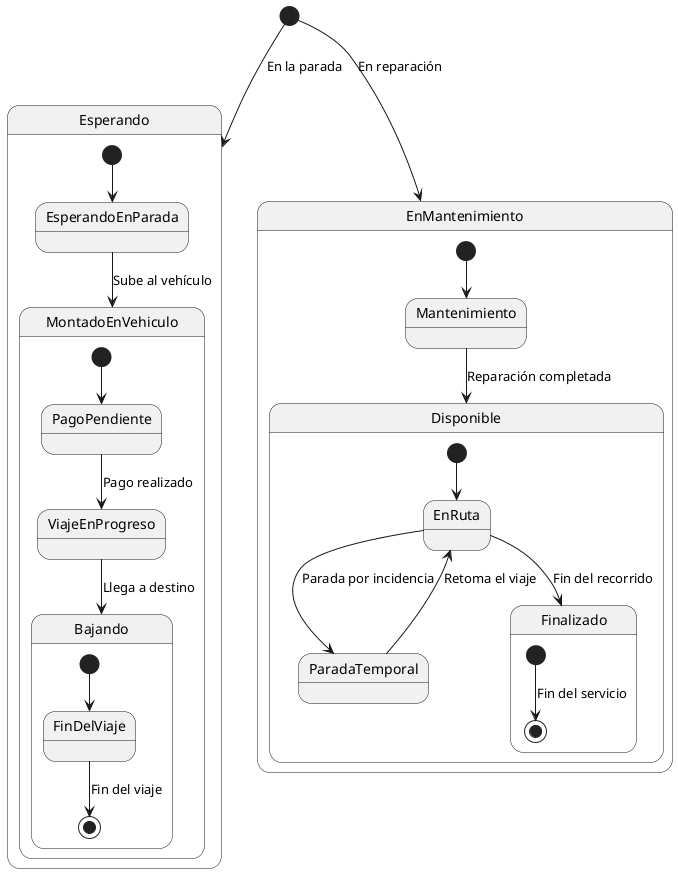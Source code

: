 @startuml
' Diagrama de Estados Simplificado para el Sistema de Transporte Público

' Ciclo del Pasajero

[*] --> Esperando : En la parada

state Esperando {
    [*] --> EsperandoEnParada
    EsperandoEnParada --> MontadoEnVehiculo : Sube al vehículo
}

state MontadoEnVehiculo {
    [*] --> PagoPendiente
    PagoPendiente --> ViajeEnProgreso : Pago realizado
    ViajeEnProgreso --> Bajando : Llega a destino
}

state Bajando {
    [*] --> FinDelViaje
    FinDelViaje --> [*] : Fin del viaje
}

' Ciclo del Vehículo

[*] --> EnMantenimiento : En reparación

state EnMantenimiento {
    [*] --> Mantenimiento
    Mantenimiento --> Disponible : Reparación completada
}

state Disponible {
    [*] --> EnRuta
    EnRuta --> ParadaTemporal : Parada por incidencia
    ParadaTemporal --> EnRuta : Retoma el viaje
    EnRuta --> Finalizado : Fin del recorrido
}

state Finalizado {
    [*] --> [*] : Fin del servicio
}

@enduml
